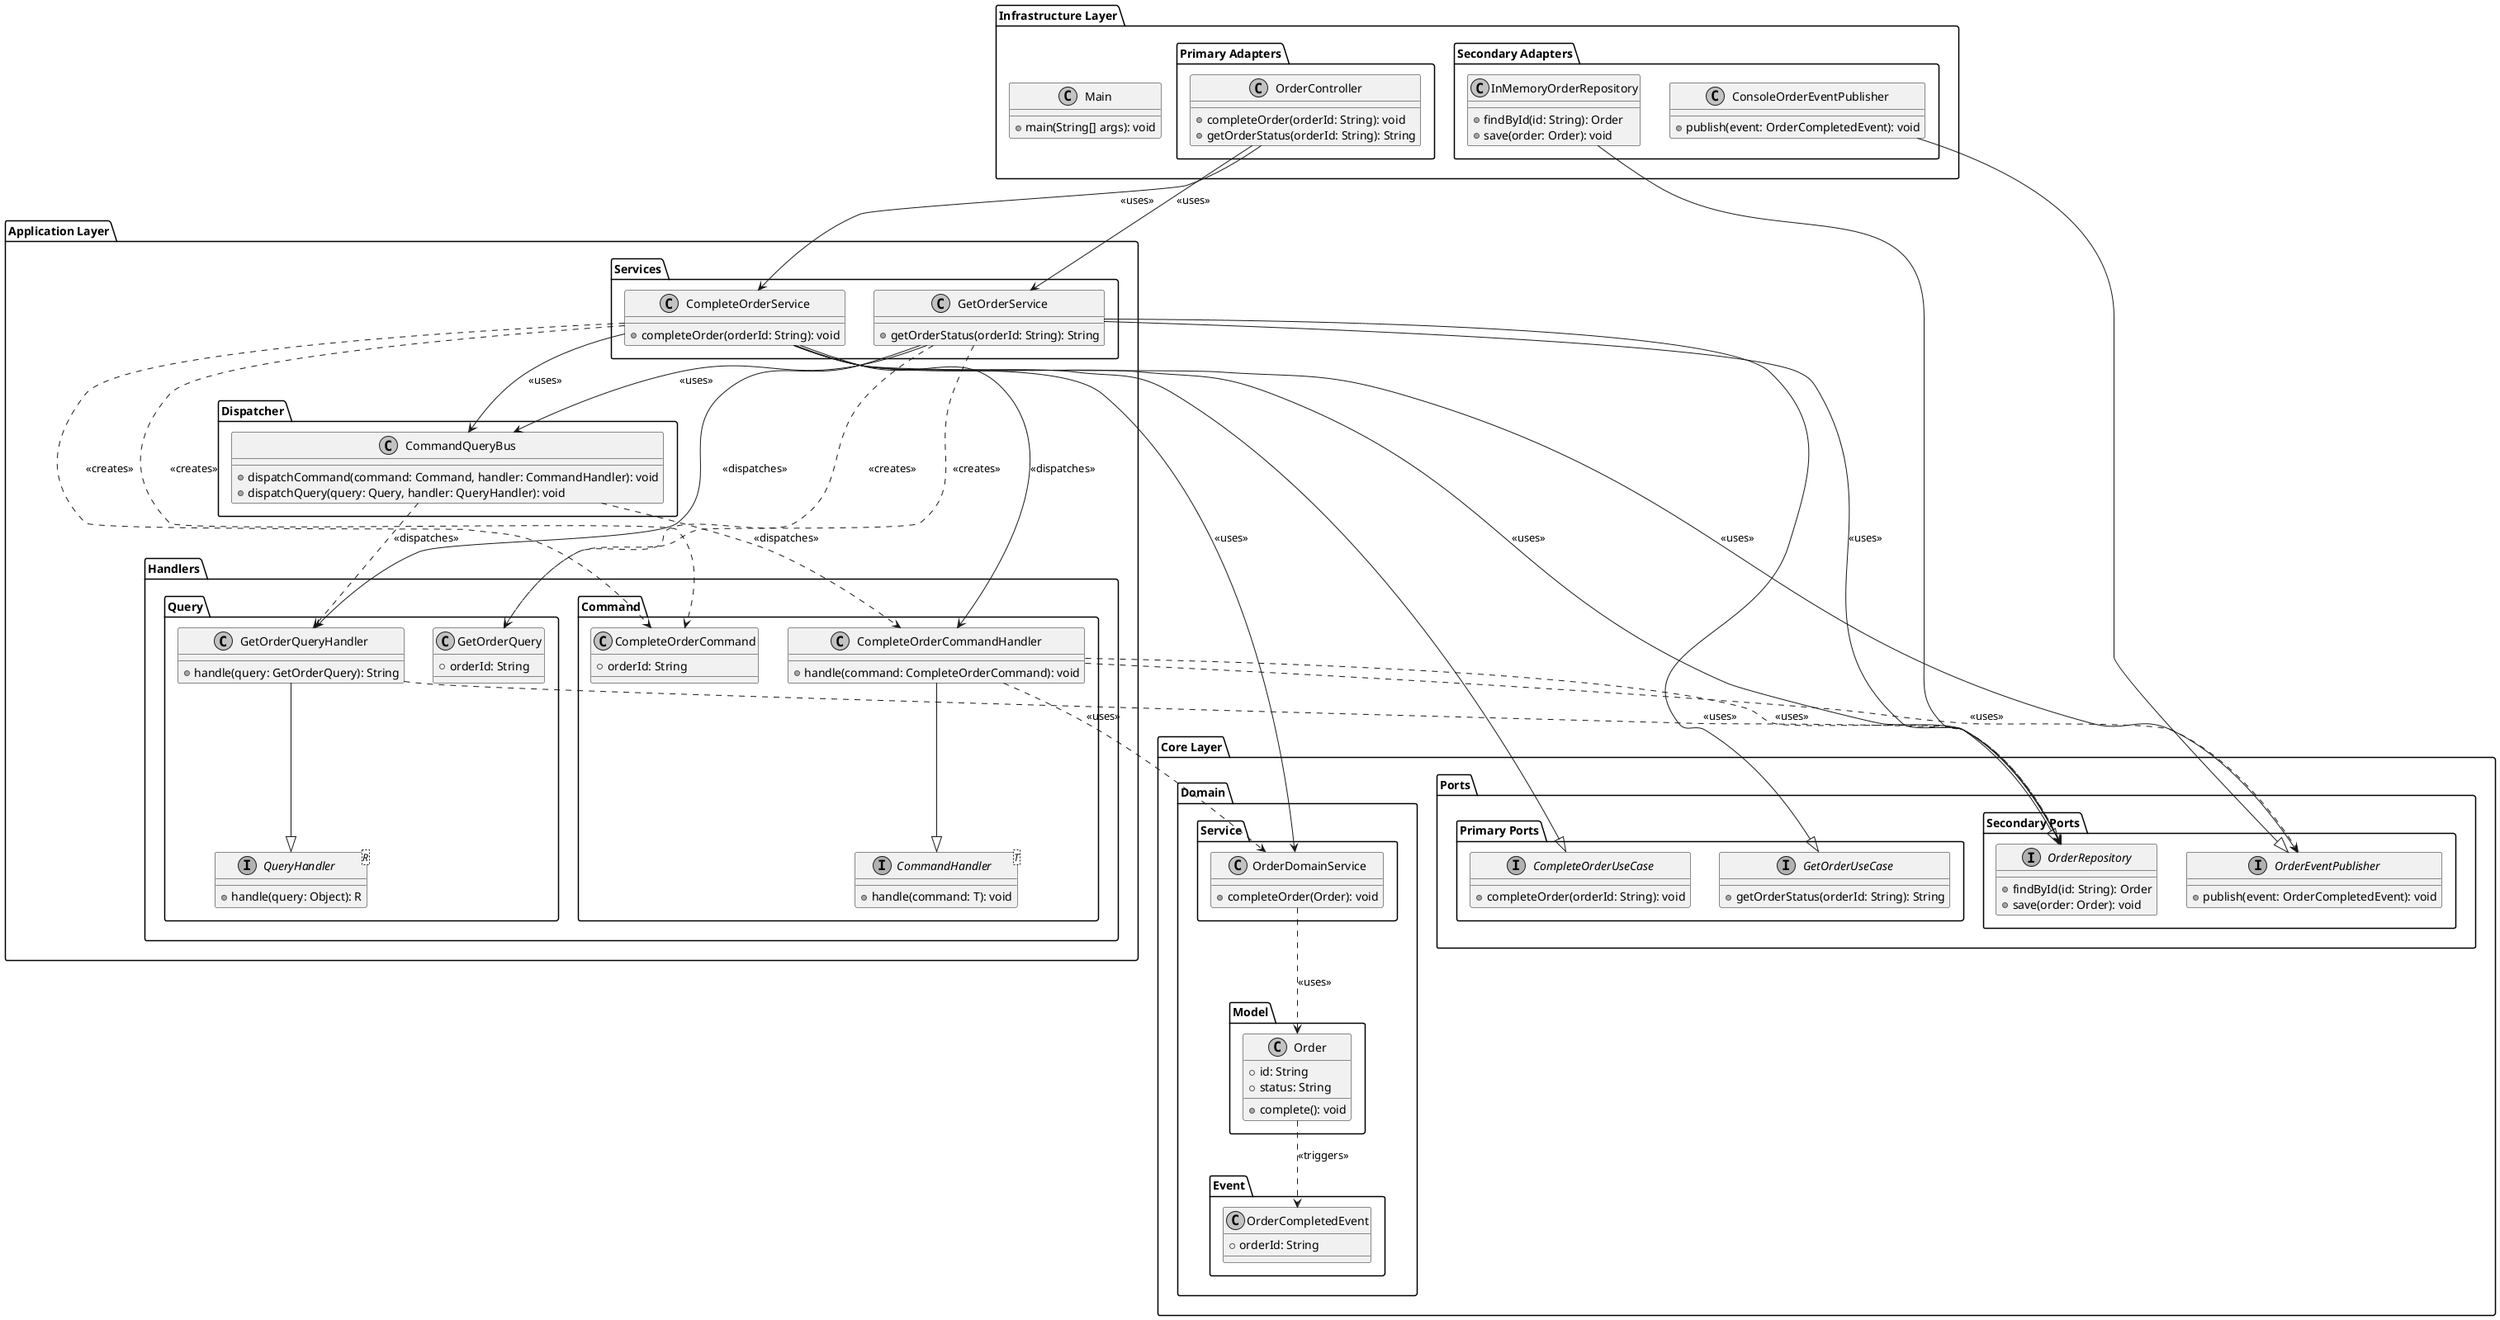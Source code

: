 @startuml
!define RECTANGLE(x, y, label) rectangle label as label <<Component>>

skinparam componentStyle rectangle
skinparam monochrome true

package "Core Layer" {
  package "Domain" {
        package "Model" {
            class Order {
              +id: String
              +status: String
              +complete(): void
            }
        }
        package "Event" {
            class OrderCompletedEvent {
             +orderId: String
            }
        }
         package "Service" {
            class OrderDomainService {
             +completeOrder(Order): void
            }
        }
  }

  package "Ports" {
    package "Primary Ports" {
      interface CompleteOrderUseCase {
        +completeOrder(orderId: String): void
      }
      interface GetOrderUseCase {
        +getOrderStatus(orderId: String): String
      }
    }
    package "Secondary Ports" {
      interface OrderRepository {
        +findById(id: String): Order
        +save(order: Order): void
      }
      interface OrderEventPublisher {
        +publish(event: OrderCompletedEvent): void
      }
    }
  }
}

package "Application Layer" {
    package "Services" {
        class CompleteOrderService {
          +completeOrder(orderId: String): void
        }
        class GetOrderService {
          +getOrderStatus(orderId: String): String
        }
        CompleteOrderService --|> CompleteOrderUseCase
        GetOrderService --|> GetOrderUseCase
    }

    package "Dispatcher" {
        class CommandQueryBus {
            +dispatchCommand(command: Command, handler: CommandHandler): void
            +dispatchQuery(query: Query, handler: QueryHandler): void
        }
    }

    package "Handlers" {
        package "Command" {
            interface CommandHandler<T> {
              +handle(command: T): void
            }
            class CompleteOrderCommand {
              +orderId: String
            }
            class CompleteOrderCommandHandler {
              +handle(command: CompleteOrderCommand): void
            }
            CompleteOrderCommandHandler --|> CommandHandler
            CompleteOrderService ..> CompleteOrderCommand : <<creates>>
        }
        package "Query" {
            interface QueryHandler<R> {
              +handle(query: Object): R
            }
            class GetOrderQuery {
              +orderId: String
            }
            class GetOrderQueryHandler {
              +handle(query: GetOrderQuery): String
            }
            GetOrderQueryHandler --|> QueryHandler
            GetOrderService ..> GetOrderQuery : <<creates>>
        }
    }
}

package "Infrastructure Layer" {
  package "Primary Adapters" {
    class OrderController {
      +completeOrder(orderId: String): void
      +getOrderStatus(orderId: String): String
    }
  }
  package "Secondary Adapters" {
    class InMemoryOrderRepository {
      +findById(id: String): Order
      +save(order: Order): void
    }
    class ConsoleOrderEventPublisher {
      +publish(event: OrderCompletedEvent): void
    }
  }
  class Main {
   +main(String[] args): void
  }
}

' Relationships
OrderController --> CompleteOrderService : <<uses>>
OrderController --> GetOrderService : <<uses>>

CompleteOrderService --> CommandQueryBus : <<uses>>
CompleteOrderService --> OrderRepository : <<uses>>
CompleteOrderService --> OrderEventPublisher : <<uses>>
CompleteOrderService --> OrderDomainService : <<uses>>
CompleteOrderService --> CompleteOrderCommandHandler : <<dispatches>>

GetOrderService --> CommandQueryBus : <<uses>>
GetOrderService --> OrderRepository : <<uses>>
GetOrderService --> GetOrderQueryHandler : <<dispatches>>

CommandQueryBus ..> CompleteOrderCommandHandler : <<dispatches>>
CommandQueryBus ..> GetOrderQueryHandler : <<dispatches>>

CompleteOrderCommandHandler ..> OrderRepository : <<uses>>
CompleteOrderCommandHandler ..> OrderDomainService : <<uses>>
CompleteOrderCommandHandler ..> OrderEventPublisher : <<uses>>

GetOrderQueryHandler ..> OrderRepository : <<uses>>

CompleteOrderService ..> CompleteOrderCommand : <<creates>>
GetOrderService ..> GetOrderQuery : <<creates>>

InMemoryOrderRepository --|> OrderRepository
ConsoleOrderEventPublisher --|> OrderEventPublisher

Order ..> OrderCompletedEvent : <<triggers>>
OrderDomainService ..> Order : <<uses>>

@enduml
